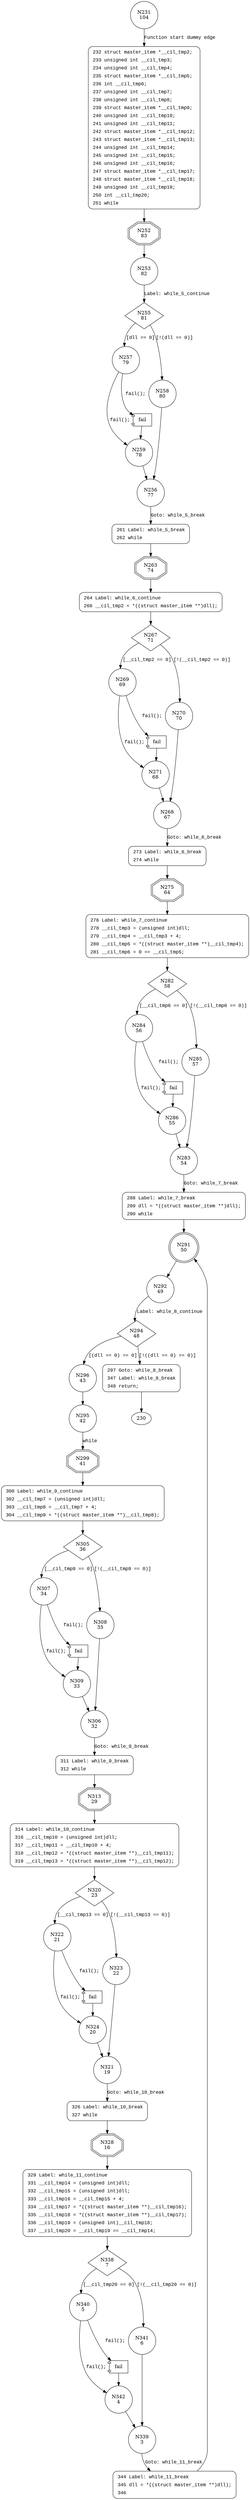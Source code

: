 digraph inspect_base {
231 [shape="circle" label="N231\n104"]
232 [shape="circle" label="N232\n103"]
252 [shape="doubleoctagon" label="N252\n83"]
253 [shape="circle" label="N253\n82"]
255 [shape="diamond" label="N255\n81"]
257 [shape="circle" label="N257\n79"]
258 [shape="circle" label="N258\n80"]
256 [shape="circle" label="N256\n77"]
261 [shape="circle" label="N261\n76"]
263 [shape="doubleoctagon" label="N263\n74"]
264 [shape="circle" label="N264\n73"]
267 [shape="diamond" label="N267\n71"]
269 [shape="circle" label="N269\n69"]
270 [shape="circle" label="N270\n70"]
268 [shape="circle" label="N268\n67"]
273 [shape="circle" label="N273\n66"]
275 [shape="doubleoctagon" label="N275\n64"]
276 [shape="circle" label="N276\n63"]
282 [shape="diamond" label="N282\n58"]
284 [shape="circle" label="N284\n56"]
285 [shape="circle" label="N285\n57"]
283 [shape="circle" label="N283\n54"]
288 [shape="circle" label="N288\n53"]
291 [shape="doublecircle" label="N291\n50"]
292 [shape="circle" label="N292\n49"]
294 [shape="diamond" label="N294\n48"]
296 [shape="circle" label="N296\n43"]
297 [shape="circle" label="N297\n47"]
295 [shape="circle" label="N295\n42"]
299 [shape="doubleoctagon" label="N299\n41"]
300 [shape="circle" label="N300\n40"]
305 [shape="diamond" label="N305\n36"]
307 [shape="circle" label="N307\n34"]
308 [shape="circle" label="N308\n35"]
306 [shape="circle" label="N306\n32"]
311 [shape="circle" label="N311\n31"]
313 [shape="doubleoctagon" label="N313\n29"]
314 [shape="circle" label="N314\n28"]
320 [shape="diamond" label="N320\n23"]
322 [shape="circle" label="N322\n21"]
323 [shape="circle" label="N323\n22"]
321 [shape="circle" label="N321\n19"]
326 [shape="circle" label="N326\n18"]
328 [shape="doubleoctagon" label="N328\n16"]
329 [shape="circle" label="N329\n15"]
338 [shape="diamond" label="N338\n7"]
340 [shape="circle" label="N340\n5"]
341 [shape="circle" label="N341\n6"]
339 [shape="circle" label="N339\n3"]
344 [shape="circle" label="N344\n2"]
342 [shape="circle" label="N342\n4"]
324 [shape="circle" label="N324\n20"]
309 [shape="circle" label="N309\n33"]
286 [shape="circle" label="N286\n55"]
271 [shape="circle" label="N271\n68"]
259 [shape="circle" label="N259\n78"]
232 [style="filled,bold" penwidth="1" fillcolor="white" fontname="Courier New" shape="Mrecord" label=<<table border="0" cellborder="0" cellpadding="3" bgcolor="white"><tr><td align="right">232</td><td align="left">struct master_item *__cil_tmp2;</td></tr><tr><td align="right">233</td><td align="left">unsigned int __cil_tmp3;</td></tr><tr><td align="right">234</td><td align="left">unsigned int __cil_tmp4;</td></tr><tr><td align="right">235</td><td align="left">struct master_item *__cil_tmp5;</td></tr><tr><td align="right">236</td><td align="left">int __cil_tmp6;</td></tr><tr><td align="right">237</td><td align="left">unsigned int __cil_tmp7;</td></tr><tr><td align="right">238</td><td align="left">unsigned int __cil_tmp8;</td></tr><tr><td align="right">239</td><td align="left">struct master_item *__cil_tmp9;</td></tr><tr><td align="right">240</td><td align="left">unsigned int __cil_tmp10;</td></tr><tr><td align="right">241</td><td align="left">unsigned int __cil_tmp11;</td></tr><tr><td align="right">242</td><td align="left">struct master_item *__cil_tmp12;</td></tr><tr><td align="right">243</td><td align="left">struct master_item *__cil_tmp13;</td></tr><tr><td align="right">244</td><td align="left">unsigned int __cil_tmp14;</td></tr><tr><td align="right">245</td><td align="left">unsigned int __cil_tmp15;</td></tr><tr><td align="right">246</td><td align="left">unsigned int __cil_tmp16;</td></tr><tr><td align="right">247</td><td align="left">struct master_item *__cil_tmp17;</td></tr><tr><td align="right">248</td><td align="left">struct master_item *__cil_tmp18;</td></tr><tr><td align="right">249</td><td align="left">unsigned int __cil_tmp19;</td></tr><tr><td align="right">250</td><td align="left">int __cil_tmp20;</td></tr><tr><td align="right">251</td><td align="left">while</td></tr></table>>]
232 -> 252[label=""]
261 [style="filled,bold" penwidth="1" fillcolor="white" fontname="Courier New" shape="Mrecord" label=<<table border="0" cellborder="0" cellpadding="3" bgcolor="white"><tr><td align="right">261</td><td align="left">Label: while_5_break</td></tr><tr><td align="right">262</td><td align="left">while</td></tr></table>>]
261 -> 263[label=""]
264 [style="filled,bold" penwidth="1" fillcolor="white" fontname="Courier New" shape="Mrecord" label=<<table border="0" cellborder="0" cellpadding="3" bgcolor="white"><tr><td align="right">264</td><td align="left">Label: while_6_continue</td></tr><tr><td align="right">266</td><td align="left">__cil_tmp2 = *((struct master_item **)dll);</td></tr></table>>]
264 -> 267[label=""]
273 [style="filled,bold" penwidth="1" fillcolor="white" fontname="Courier New" shape="Mrecord" label=<<table border="0" cellborder="0" cellpadding="3" bgcolor="white"><tr><td align="right">273</td><td align="left">Label: while_6_break</td></tr><tr><td align="right">274</td><td align="left">while</td></tr></table>>]
273 -> 275[label=""]
276 [style="filled,bold" penwidth="1" fillcolor="white" fontname="Courier New" shape="Mrecord" label=<<table border="0" cellborder="0" cellpadding="3" bgcolor="white"><tr><td align="right">276</td><td align="left">Label: while_7_continue</td></tr><tr><td align="right">278</td><td align="left">__cil_tmp3 = (unsigned int)dll;</td></tr><tr><td align="right">279</td><td align="left">__cil_tmp4 = __cil_tmp3 + 4;</td></tr><tr><td align="right">280</td><td align="left">__cil_tmp5 = *((struct master_item **)__cil_tmp4);</td></tr><tr><td align="right">281</td><td align="left">__cil_tmp6 = 0 == __cil_tmp5;</td></tr></table>>]
276 -> 282[label=""]
288 [style="filled,bold" penwidth="1" fillcolor="white" fontname="Courier New" shape="Mrecord" label=<<table border="0" cellborder="0" cellpadding="3" bgcolor="white"><tr><td align="right">288</td><td align="left">Label: while_7_break</td></tr><tr><td align="right">289</td><td align="left">dll = *((struct master_item **)dll);</td></tr><tr><td align="right">290</td><td align="left">while</td></tr></table>>]
288 -> 291[label=""]
297 [style="filled,bold" penwidth="1" fillcolor="white" fontname="Courier New" shape="Mrecord" label=<<table border="0" cellborder="0" cellpadding="3" bgcolor="white"><tr><td align="right">297</td><td align="left">Goto: while_8_break</td></tr><tr><td align="right">347</td><td align="left">Label: while_8_break</td></tr><tr><td align="right">348</td><td align="left">return;</td></tr></table>>]
297 -> 230[label=""]
300 [style="filled,bold" penwidth="1" fillcolor="white" fontname="Courier New" shape="Mrecord" label=<<table border="0" cellborder="0" cellpadding="3" bgcolor="white"><tr><td align="right">300</td><td align="left">Label: while_9_continue</td></tr><tr><td align="right">302</td><td align="left">__cil_tmp7 = (unsigned int)dll;</td></tr><tr><td align="right">303</td><td align="left">__cil_tmp8 = __cil_tmp7 + 4;</td></tr><tr><td align="right">304</td><td align="left">__cil_tmp9 = *((struct master_item **)__cil_tmp8);</td></tr></table>>]
300 -> 305[label=""]
311 [style="filled,bold" penwidth="1" fillcolor="white" fontname="Courier New" shape="Mrecord" label=<<table border="0" cellborder="0" cellpadding="3" bgcolor="white"><tr><td align="right">311</td><td align="left">Label: while_9_break</td></tr><tr><td align="right">312</td><td align="left">while</td></tr></table>>]
311 -> 313[label=""]
314 [style="filled,bold" penwidth="1" fillcolor="white" fontname="Courier New" shape="Mrecord" label=<<table border="0" cellborder="0" cellpadding="3" bgcolor="white"><tr><td align="right">314</td><td align="left">Label: while_10_continue</td></tr><tr><td align="right">316</td><td align="left">__cil_tmp10 = (unsigned int)dll;</td></tr><tr><td align="right">317</td><td align="left">__cil_tmp11 = __cil_tmp10 + 4;</td></tr><tr><td align="right">318</td><td align="left">__cil_tmp12 = *((struct master_item **)__cil_tmp11);</td></tr><tr><td align="right">319</td><td align="left">__cil_tmp13 = *((struct master_item **)__cil_tmp12);</td></tr></table>>]
314 -> 320[label=""]
326 [style="filled,bold" penwidth="1" fillcolor="white" fontname="Courier New" shape="Mrecord" label=<<table border="0" cellborder="0" cellpadding="3" bgcolor="white"><tr><td align="right">326</td><td align="left">Label: while_10_break</td></tr><tr><td align="right">327</td><td align="left">while</td></tr></table>>]
326 -> 328[label=""]
329 [style="filled,bold" penwidth="1" fillcolor="white" fontname="Courier New" shape="Mrecord" label=<<table border="0" cellborder="0" cellpadding="3" bgcolor="white"><tr><td align="right">329</td><td align="left">Label: while_11_continue</td></tr><tr><td align="right">331</td><td align="left">__cil_tmp14 = (unsigned int)dll;</td></tr><tr><td align="right">332</td><td align="left">__cil_tmp15 = (unsigned int)dll;</td></tr><tr><td align="right">333</td><td align="left">__cil_tmp16 = __cil_tmp15 + 4;</td></tr><tr><td align="right">334</td><td align="left">__cil_tmp17 = *((struct master_item **)__cil_tmp16);</td></tr><tr><td align="right">335</td><td align="left">__cil_tmp18 = *((struct master_item **)__cil_tmp17);</td></tr><tr><td align="right">336</td><td align="left">__cil_tmp19 = (unsigned int)__cil_tmp18;</td></tr><tr><td align="right">337</td><td align="left">__cil_tmp20 = __cil_tmp19 == __cil_tmp14;</td></tr></table>>]
329 -> 338[label=""]
344 [style="filled,bold" penwidth="1" fillcolor="white" fontname="Courier New" shape="Mrecord" label=<<table border="0" cellborder="0" cellpadding="3" bgcolor="white"><tr><td align="right">344</td><td align="left">Label: while_11_break</td></tr><tr><td align="right">345</td><td align="left">dll = *((struct master_item **)dll);</td></tr><tr><td align="right">346</td><td align="left"></td></tr></table>>]
344 -> 291[label=""]
231 -> 232 [label="Function start dummy edge" fontname="Courier New"]
252 -> 253 [label="" fontname="Courier New"]
255 -> 257 [label="[dll == 0]" fontname="Courier New"]
255 -> 258 [label="[!(dll == 0)]" fontname="Courier New"]
256 -> 261 [label="Goto: while_5_break" fontname="Courier New"]
263 -> 264 [label="" fontname="Courier New"]
267 -> 269 [label="[__cil_tmp2 == 0]" fontname="Courier New"]
267 -> 270 [label="[!(__cil_tmp2 == 0)]" fontname="Courier New"]
268 -> 273 [label="Goto: while_6_break" fontname="Courier New"]
275 -> 276 [label="" fontname="Courier New"]
282 -> 284 [label="[__cil_tmp6 == 0]" fontname="Courier New"]
282 -> 285 [label="[!(__cil_tmp6 == 0)]" fontname="Courier New"]
283 -> 288 [label="Goto: while_7_break" fontname="Courier New"]
291 -> 292 [label="" fontname="Courier New"]
294 -> 296 [label="[(dll == 0) == 0]" fontname="Courier New"]
294 -> 297 [label="[!((dll == 0) == 0)]" fontname="Courier New"]
296 -> 295 [label="" fontname="Courier New"]
299 -> 300 [label="" fontname="Courier New"]
305 -> 307 [label="[__cil_tmp9 == 0]" fontname="Courier New"]
305 -> 308 [label="[!(__cil_tmp9 == 0)]" fontname="Courier New"]
306 -> 311 [label="Goto: while_9_break" fontname="Courier New"]
313 -> 314 [label="" fontname="Courier New"]
320 -> 322 [label="[__cil_tmp13 == 0]" fontname="Courier New"]
320 -> 323 [label="[!(__cil_tmp13 == 0)]" fontname="Courier New"]
321 -> 326 [label="Goto: while_10_break" fontname="Courier New"]
328 -> 329 [label="" fontname="Courier New"]
338 -> 340 [label="[__cil_tmp20 == 0]" fontname="Courier New"]
338 -> 341 [label="[!(__cil_tmp20 == 0)]" fontname="Courier New"]
339 -> 344 [label="Goto: while_11_break" fontname="Courier New"]
100019 [shape="component" label="fail"]
340 -> 100019 [label="fail();" fontname="Courier New"]
100019 -> 342 [label="" fontname="Courier New"]
340 -> 342 [label="fail();" fontname="Courier New"]
342 -> 339 [label="" fontname="Courier New"]
100020 [shape="component" label="fail"]
322 -> 100020 [label="fail();" fontname="Courier New"]
100020 -> 324 [label="" fontname="Courier New"]
322 -> 324 [label="fail();" fontname="Courier New"]
324 -> 321 [label="" fontname="Courier New"]
100021 [shape="component" label="fail"]
307 -> 100021 [label="fail();" fontname="Courier New"]
100021 -> 309 [label="" fontname="Courier New"]
307 -> 309 [label="fail();" fontname="Courier New"]
309 -> 306 [label="" fontname="Courier New"]
100022 [shape="component" label="fail"]
284 -> 100022 [label="fail();" fontname="Courier New"]
100022 -> 286 [label="" fontname="Courier New"]
284 -> 286 [label="fail();" fontname="Courier New"]
286 -> 283 [label="" fontname="Courier New"]
100023 [shape="component" label="fail"]
269 -> 100023 [label="fail();" fontname="Courier New"]
100023 -> 271 [label="" fontname="Courier New"]
269 -> 271 [label="fail();" fontname="Courier New"]
271 -> 268 [label="" fontname="Courier New"]
100024 [shape="component" label="fail"]
257 -> 100024 [label="fail();" fontname="Courier New"]
100024 -> 259 [label="" fontname="Courier New"]
257 -> 259 [label="fail();" fontname="Courier New"]
259 -> 256 [label="" fontname="Courier New"]
253 -> 255 [label="Label: while_5_continue" fontname="Courier New"]
258 -> 256 [label="" fontname="Courier New"]
270 -> 268 [label="" fontname="Courier New"]
285 -> 283 [label="" fontname="Courier New"]
292 -> 294 [label="Label: while_8_continue" fontname="Courier New"]
295 -> 299 [label="while" fontname="Courier New"]
308 -> 306 [label="" fontname="Courier New"]
323 -> 321 [label="" fontname="Courier New"]
341 -> 339 [label="" fontname="Courier New"]
}